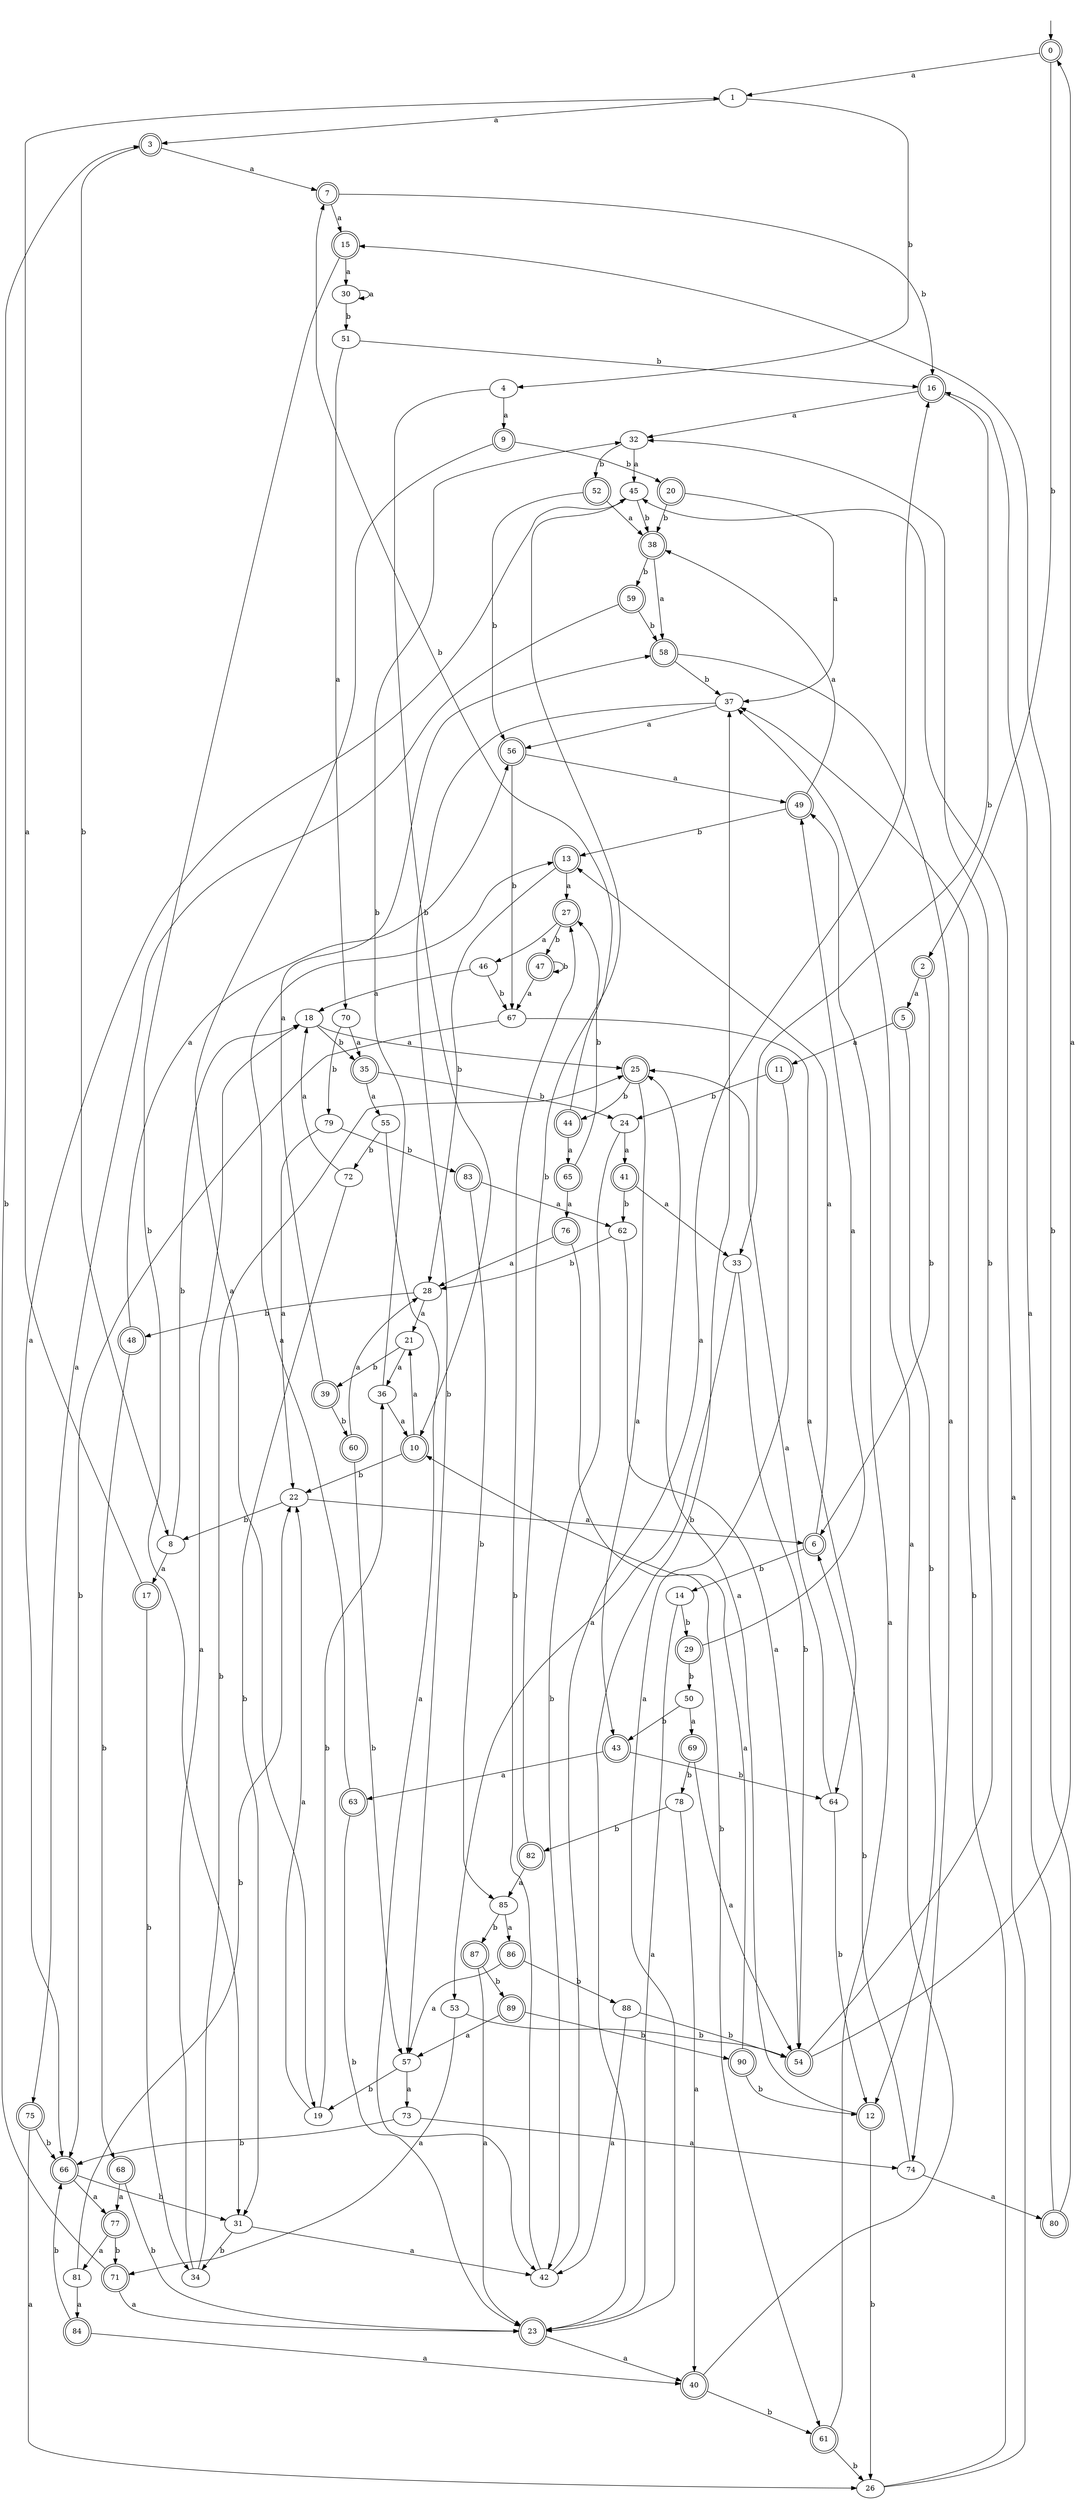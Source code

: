 digraph RandomDFA {
  __start0 [label="", shape=none];
  __start0 -> 0 [label=""];
  0 [shape=circle] [shape=doublecircle]
  0 -> 1 [label="a"]
  0 -> 2 [label="b"]
  1
  1 -> 3 [label="a"]
  1 -> 4 [label="b"]
  2 [shape=doublecircle]
  2 -> 5 [label="a"]
  2 -> 6 [label="b"]
  3 [shape=doublecircle]
  3 -> 7 [label="a"]
  3 -> 8 [label="b"]
  4
  4 -> 9 [label="a"]
  4 -> 10 [label="b"]
  5 [shape=doublecircle]
  5 -> 11 [label="a"]
  5 -> 12 [label="b"]
  6 [shape=doublecircle]
  6 -> 13 [label="a"]
  6 -> 14 [label="b"]
  7 [shape=doublecircle]
  7 -> 15 [label="a"]
  7 -> 16 [label="b"]
  8
  8 -> 17 [label="a"]
  8 -> 18 [label="b"]
  9 [shape=doublecircle]
  9 -> 19 [label="a"]
  9 -> 20 [label="b"]
  10 [shape=doublecircle]
  10 -> 21 [label="a"]
  10 -> 22 [label="b"]
  11 [shape=doublecircle]
  11 -> 23 [label="a"]
  11 -> 24 [label="b"]
  12 [shape=doublecircle]
  12 -> 25 [label="a"]
  12 -> 26 [label="b"]
  13 [shape=doublecircle]
  13 -> 27 [label="a"]
  13 -> 28 [label="b"]
  14
  14 -> 23 [label="a"]
  14 -> 29 [label="b"]
  15 [shape=doublecircle]
  15 -> 30 [label="a"]
  15 -> 31 [label="b"]
  16 [shape=doublecircle]
  16 -> 32 [label="a"]
  16 -> 33 [label="b"]
  17 [shape=doublecircle]
  17 -> 1 [label="a"]
  17 -> 34 [label="b"]
  18
  18 -> 25 [label="a"]
  18 -> 35 [label="b"]
  19
  19 -> 22 [label="a"]
  19 -> 36 [label="b"]
  20 [shape=doublecircle]
  20 -> 37 [label="a"]
  20 -> 38 [label="b"]
  21
  21 -> 36 [label="a"]
  21 -> 39 [label="b"]
  22
  22 -> 6 [label="a"]
  22 -> 8 [label="b"]
  23 [shape=doublecircle]
  23 -> 40 [label="a"]
  23 -> 37 [label="b"]
  24
  24 -> 41 [label="a"]
  24 -> 42 [label="b"]
  25 [shape=doublecircle]
  25 -> 43 [label="a"]
  25 -> 44 [label="b"]
  26
  26 -> 45 [label="a"]
  26 -> 37 [label="b"]
  27 [shape=doublecircle]
  27 -> 46 [label="a"]
  27 -> 47 [label="b"]
  28
  28 -> 21 [label="a"]
  28 -> 48 [label="b"]
  29 [shape=doublecircle]
  29 -> 49 [label="a"]
  29 -> 50 [label="b"]
  30
  30 -> 30 [label="a"]
  30 -> 51 [label="b"]
  31
  31 -> 42 [label="a"]
  31 -> 34 [label="b"]
  32
  32 -> 45 [label="a"]
  32 -> 52 [label="b"]
  33
  33 -> 53 [label="a"]
  33 -> 54 [label="b"]
  34
  34 -> 18 [label="a"]
  34 -> 25 [label="b"]
  35 [shape=doublecircle]
  35 -> 55 [label="a"]
  35 -> 24 [label="b"]
  36
  36 -> 10 [label="a"]
  36 -> 32 [label="b"]
  37
  37 -> 56 [label="a"]
  37 -> 57 [label="b"]
  38 [shape=doublecircle]
  38 -> 58 [label="a"]
  38 -> 59 [label="b"]
  39 [shape=doublecircle]
  39 -> 58 [label="a"]
  39 -> 60 [label="b"]
  40 [shape=doublecircle]
  40 -> 37 [label="a"]
  40 -> 61 [label="b"]
  41 [shape=doublecircle]
  41 -> 33 [label="a"]
  41 -> 62 [label="b"]
  42
  42 -> 16 [label="a"]
  42 -> 27 [label="b"]
  43 [shape=doublecircle]
  43 -> 63 [label="a"]
  43 -> 64 [label="b"]
  44 [shape=doublecircle]
  44 -> 65 [label="a"]
  44 -> 7 [label="b"]
  45
  45 -> 66 [label="a"]
  45 -> 38 [label="b"]
  46
  46 -> 18 [label="a"]
  46 -> 67 [label="b"]
  47 [shape=doublecircle]
  47 -> 67 [label="a"]
  47 -> 47 [label="b"]
  48 [shape=doublecircle]
  48 -> 56 [label="a"]
  48 -> 68 [label="b"]
  49 [shape=doublecircle]
  49 -> 38 [label="a"]
  49 -> 13 [label="b"]
  50
  50 -> 69 [label="a"]
  50 -> 43 [label="b"]
  51
  51 -> 70 [label="a"]
  51 -> 16 [label="b"]
  52 [shape=doublecircle]
  52 -> 38 [label="a"]
  52 -> 56 [label="b"]
  53
  53 -> 71 [label="a"]
  53 -> 54 [label="b"]
  54 [shape=doublecircle]
  54 -> 0 [label="a"]
  54 -> 32 [label="b"]
  55
  55 -> 42 [label="a"]
  55 -> 72 [label="b"]
  56 [shape=doublecircle]
  56 -> 49 [label="a"]
  56 -> 67 [label="b"]
  57
  57 -> 73 [label="a"]
  57 -> 19 [label="b"]
  58 [shape=doublecircle]
  58 -> 74 [label="a"]
  58 -> 37 [label="b"]
  59 [shape=doublecircle]
  59 -> 75 [label="a"]
  59 -> 58 [label="b"]
  60 [shape=doublecircle]
  60 -> 28 [label="a"]
  60 -> 57 [label="b"]
  61 [shape=doublecircle]
  61 -> 49 [label="a"]
  61 -> 26 [label="b"]
  62
  62 -> 54 [label="a"]
  62 -> 28 [label="b"]
  63 [shape=doublecircle]
  63 -> 13 [label="a"]
  63 -> 23 [label="b"]
  64
  64 -> 25 [label="a"]
  64 -> 12 [label="b"]
  65 [shape=doublecircle]
  65 -> 76 [label="a"]
  65 -> 27 [label="b"]
  66 [shape=doublecircle]
  66 -> 77 [label="a"]
  66 -> 31 [label="b"]
  67
  67 -> 64 [label="a"]
  67 -> 66 [label="b"]
  68 [shape=doublecircle]
  68 -> 77 [label="a"]
  68 -> 23 [label="b"]
  69 [shape=doublecircle]
  69 -> 54 [label="a"]
  69 -> 78 [label="b"]
  70
  70 -> 35 [label="a"]
  70 -> 79 [label="b"]
  71 [shape=doublecircle]
  71 -> 23 [label="a"]
  71 -> 3 [label="b"]
  72
  72 -> 18 [label="a"]
  72 -> 31 [label="b"]
  73
  73 -> 74 [label="a"]
  73 -> 66 [label="b"]
  74
  74 -> 80 [label="a"]
  74 -> 6 [label="b"]
  75 [shape=doublecircle]
  75 -> 26 [label="a"]
  75 -> 66 [label="b"]
  76 [shape=doublecircle]
  76 -> 28 [label="a"]
  76 -> 61 [label="b"]
  77 [shape=doublecircle]
  77 -> 81 [label="a"]
  77 -> 71 [label="b"]
  78
  78 -> 40 [label="a"]
  78 -> 82 [label="b"]
  79
  79 -> 22 [label="a"]
  79 -> 83 [label="b"]
  80 [shape=doublecircle]
  80 -> 16 [label="a"]
  80 -> 15 [label="b"]
  81
  81 -> 84 [label="a"]
  81 -> 22 [label="b"]
  82 [shape=doublecircle]
  82 -> 85 [label="a"]
  82 -> 45 [label="b"]
  83 [shape=doublecircle]
  83 -> 62 [label="a"]
  83 -> 85 [label="b"]
  84 [shape=doublecircle]
  84 -> 40 [label="a"]
  84 -> 66 [label="b"]
  85
  85 -> 86 [label="a"]
  85 -> 87 [label="b"]
  86 [shape=doublecircle]
  86 -> 57 [label="a"]
  86 -> 88 [label="b"]
  87 [shape=doublecircle]
  87 -> 23 [label="a"]
  87 -> 89 [label="b"]
  88
  88 -> 42 [label="a"]
  88 -> 54 [label="b"]
  89 [shape=doublecircle]
  89 -> 57 [label="a"]
  89 -> 90 [label="b"]
  90 [shape=doublecircle]
  90 -> 10 [label="a"]
  90 -> 12 [label="b"]
}
